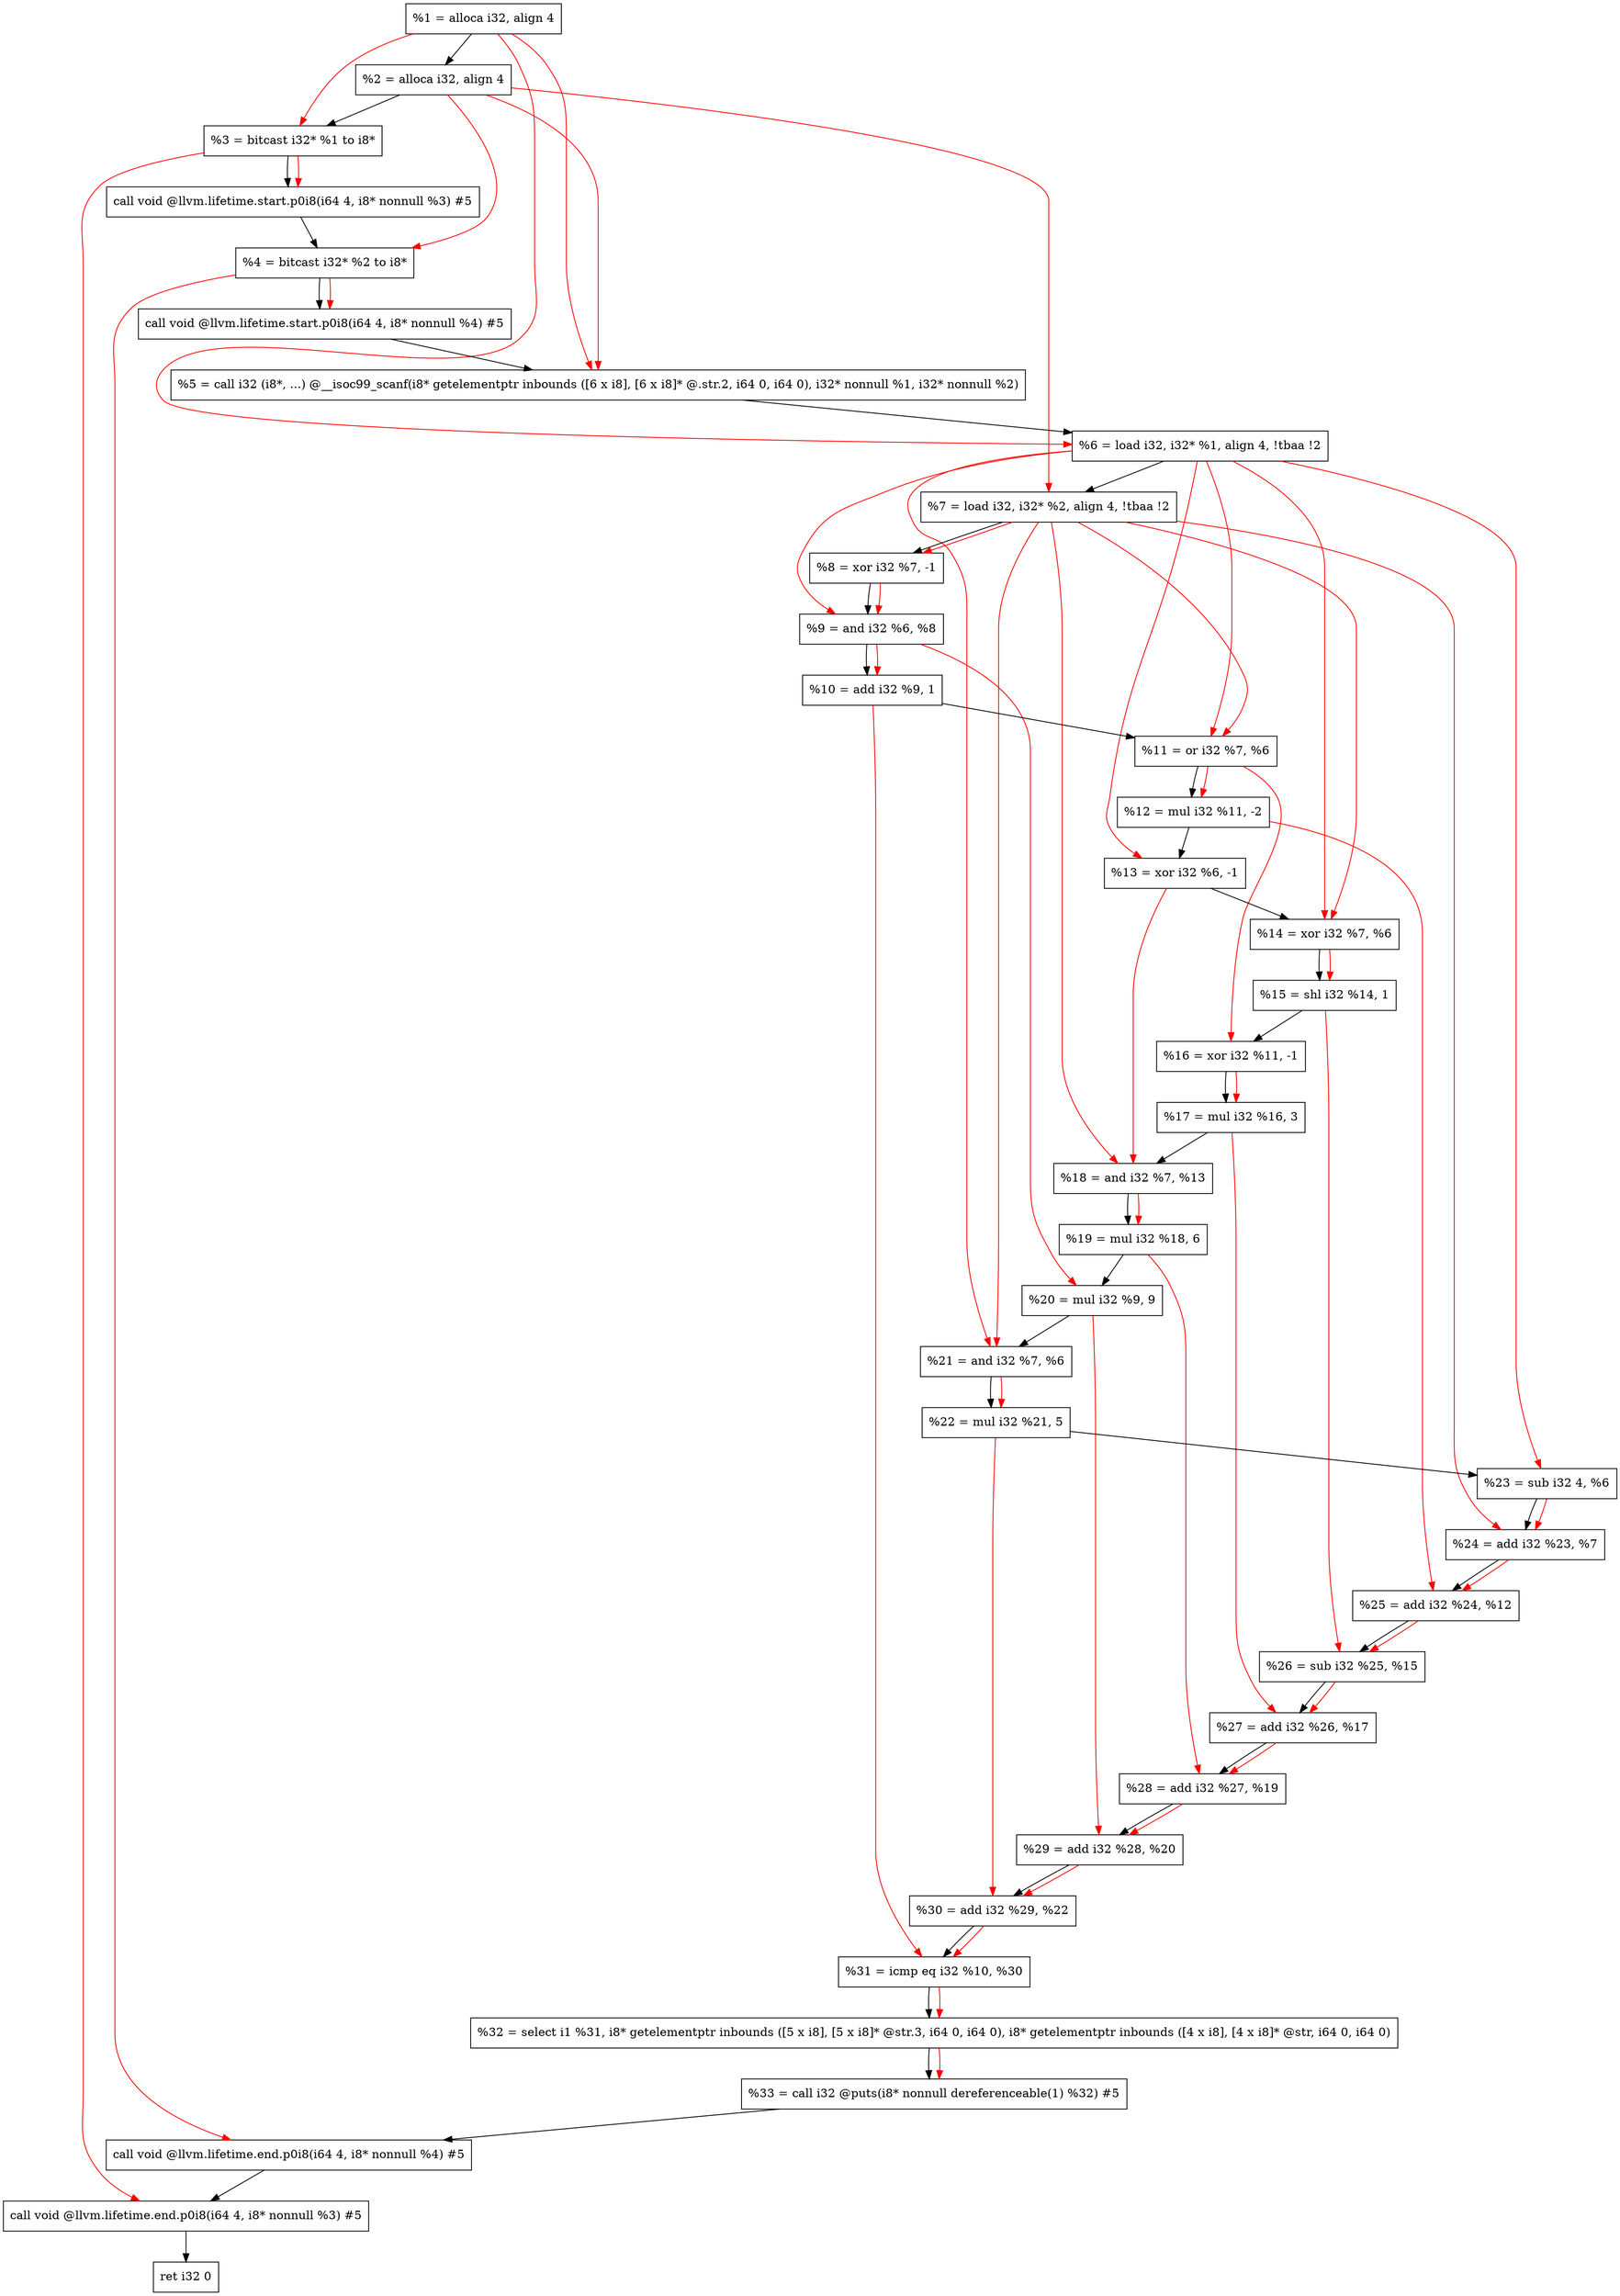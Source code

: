 digraph "DFG for'main' function" {
	Node0x1c65e08[shape=record, label="  %1 = alloca i32, align 4"];
	Node0x1c65e88[shape=record, label="  %2 = alloca i32, align 4"];
	Node0x1c65f18[shape=record, label="  %3 = bitcast i32* %1 to i8*"];
	Node0x1c66378[shape=record, label="  call void @llvm.lifetime.start.p0i8(i64 4, i8* nonnull %3) #5"];
	Node0x1c66458[shape=record, label="  %4 = bitcast i32* %2 to i8*"];
	Node0x1c66578[shape=record, label="  call void @llvm.lifetime.start.p0i8(i64 4, i8* nonnull %4) #5"];
	Node0x1c667b0[shape=record, label="  %5 = call i32 (i8*, ...) @__isoc99_scanf(i8* getelementptr inbounds ([6 x i8], [6 x i8]* @.str.2, i64 0, i64 0), i32* nonnull %1, i32* nonnull %2)"];
	Node0x1c66868[shape=record, label="  %6 = load i32, i32* %1, align 4, !tbaa !2"];
	Node0x1c677d8[shape=record, label="  %7 = load i32, i32* %2, align 4, !tbaa !2"];
	Node0x1c67e60[shape=record, label="  %8 = xor i32 %7, -1"];
	Node0x1c67ed0[shape=record, label="  %9 = and i32 %6, %8"];
	Node0x1c67f40[shape=record, label="  %10 = add i32 %9, 1"];
	Node0x1c67fb0[shape=record, label="  %11 = or i32 %7, %6"];
	Node0x1c68020[shape=record, label="  %12 = mul i32 %11, -2"];
	Node0x1c68090[shape=record, label="  %13 = xor i32 %6, -1"];
	Node0x1c68100[shape=record, label="  %14 = xor i32 %7, %6"];
	Node0x1c68170[shape=record, label="  %15 = shl i32 %14, 1"];
	Node0x1c681e0[shape=record, label="  %16 = xor i32 %11, -1"];
	Node0x1c68250[shape=record, label="  %17 = mul i32 %16, 3"];
	Node0x1c682c0[shape=record, label="  %18 = and i32 %7, %13"];
	Node0x1c68330[shape=record, label="  %19 = mul i32 %18, 6"];
	Node0x1c683a0[shape=record, label="  %20 = mul i32 %9, 9"];
	Node0x1c68410[shape=record, label="  %21 = and i32 %7, %6"];
	Node0x1c68480[shape=record, label="  %22 = mul i32 %21, 5"];
	Node0x1c68520[shape=record, label="  %23 = sub i32 4, %6"];
	Node0x1c68590[shape=record, label="  %24 = add i32 %23, %7"];
	Node0x1c68600[shape=record, label="  %25 = add i32 %24, %12"];
	Node0x1c68670[shape=record, label="  %26 = sub i32 %25, %15"];
	Node0x1c686e0[shape=record, label="  %27 = add i32 %26, %17"];
	Node0x1c68750[shape=record, label="  %28 = add i32 %27, %19"];
	Node0x1c687c0[shape=record, label="  %29 = add i32 %28, %20"];
	Node0x1c68830[shape=record, label="  %30 = add i32 %29, %22"];
	Node0x1c688a0[shape=record, label="  %31 = icmp eq i32 %10, %30"];
	Node0x1c069d8[shape=record, label="  %32 = select i1 %31, i8* getelementptr inbounds ([5 x i8], [5 x i8]* @str.3, i64 0, i64 0), i8* getelementptr inbounds ([4 x i8], [4 x i8]* @str, i64 0, i64 0)"];
	Node0x1c68b40[shape=record, label="  %33 = call i32 @puts(i8* nonnull dereferenceable(1) %32) #5"];
	Node0x1c68d98[shape=record, label="  call void @llvm.lifetime.end.p0i8(i64 4, i8* nonnull %4) #5"];
	Node0x1c68ef8[shape=record, label="  call void @llvm.lifetime.end.p0i8(i64 4, i8* nonnull %3) #5"];
	Node0x1c68fb8[shape=record, label="  ret i32 0"];
	Node0x1c65e08 -> Node0x1c65e88;
	Node0x1c65e88 -> Node0x1c65f18;
	Node0x1c65f18 -> Node0x1c66378;
	Node0x1c66378 -> Node0x1c66458;
	Node0x1c66458 -> Node0x1c66578;
	Node0x1c66578 -> Node0x1c667b0;
	Node0x1c667b0 -> Node0x1c66868;
	Node0x1c66868 -> Node0x1c677d8;
	Node0x1c677d8 -> Node0x1c67e60;
	Node0x1c67e60 -> Node0x1c67ed0;
	Node0x1c67ed0 -> Node0x1c67f40;
	Node0x1c67f40 -> Node0x1c67fb0;
	Node0x1c67fb0 -> Node0x1c68020;
	Node0x1c68020 -> Node0x1c68090;
	Node0x1c68090 -> Node0x1c68100;
	Node0x1c68100 -> Node0x1c68170;
	Node0x1c68170 -> Node0x1c681e0;
	Node0x1c681e0 -> Node0x1c68250;
	Node0x1c68250 -> Node0x1c682c0;
	Node0x1c682c0 -> Node0x1c68330;
	Node0x1c68330 -> Node0x1c683a0;
	Node0x1c683a0 -> Node0x1c68410;
	Node0x1c68410 -> Node0x1c68480;
	Node0x1c68480 -> Node0x1c68520;
	Node0x1c68520 -> Node0x1c68590;
	Node0x1c68590 -> Node0x1c68600;
	Node0x1c68600 -> Node0x1c68670;
	Node0x1c68670 -> Node0x1c686e0;
	Node0x1c686e0 -> Node0x1c68750;
	Node0x1c68750 -> Node0x1c687c0;
	Node0x1c687c0 -> Node0x1c68830;
	Node0x1c68830 -> Node0x1c688a0;
	Node0x1c688a0 -> Node0x1c069d8;
	Node0x1c069d8 -> Node0x1c68b40;
	Node0x1c68b40 -> Node0x1c68d98;
	Node0x1c68d98 -> Node0x1c68ef8;
	Node0x1c68ef8 -> Node0x1c68fb8;
edge [color=red]
	Node0x1c65e08 -> Node0x1c65f18;
	Node0x1c65f18 -> Node0x1c66378;
	Node0x1c65e88 -> Node0x1c66458;
	Node0x1c66458 -> Node0x1c66578;
	Node0x1c65e08 -> Node0x1c667b0;
	Node0x1c65e88 -> Node0x1c667b0;
	Node0x1c65e08 -> Node0x1c66868;
	Node0x1c65e88 -> Node0x1c677d8;
	Node0x1c677d8 -> Node0x1c67e60;
	Node0x1c66868 -> Node0x1c67ed0;
	Node0x1c67e60 -> Node0x1c67ed0;
	Node0x1c67ed0 -> Node0x1c67f40;
	Node0x1c677d8 -> Node0x1c67fb0;
	Node0x1c66868 -> Node0x1c67fb0;
	Node0x1c67fb0 -> Node0x1c68020;
	Node0x1c66868 -> Node0x1c68090;
	Node0x1c677d8 -> Node0x1c68100;
	Node0x1c66868 -> Node0x1c68100;
	Node0x1c68100 -> Node0x1c68170;
	Node0x1c67fb0 -> Node0x1c681e0;
	Node0x1c681e0 -> Node0x1c68250;
	Node0x1c677d8 -> Node0x1c682c0;
	Node0x1c68090 -> Node0x1c682c0;
	Node0x1c682c0 -> Node0x1c68330;
	Node0x1c67ed0 -> Node0x1c683a0;
	Node0x1c677d8 -> Node0x1c68410;
	Node0x1c66868 -> Node0x1c68410;
	Node0x1c68410 -> Node0x1c68480;
	Node0x1c66868 -> Node0x1c68520;
	Node0x1c68520 -> Node0x1c68590;
	Node0x1c677d8 -> Node0x1c68590;
	Node0x1c68590 -> Node0x1c68600;
	Node0x1c68020 -> Node0x1c68600;
	Node0x1c68600 -> Node0x1c68670;
	Node0x1c68170 -> Node0x1c68670;
	Node0x1c68670 -> Node0x1c686e0;
	Node0x1c68250 -> Node0x1c686e0;
	Node0x1c686e0 -> Node0x1c68750;
	Node0x1c68330 -> Node0x1c68750;
	Node0x1c68750 -> Node0x1c687c0;
	Node0x1c683a0 -> Node0x1c687c0;
	Node0x1c687c0 -> Node0x1c68830;
	Node0x1c68480 -> Node0x1c68830;
	Node0x1c67f40 -> Node0x1c688a0;
	Node0x1c68830 -> Node0x1c688a0;
	Node0x1c688a0 -> Node0x1c069d8;
	Node0x1c069d8 -> Node0x1c68b40;
	Node0x1c66458 -> Node0x1c68d98;
	Node0x1c65f18 -> Node0x1c68ef8;
}
